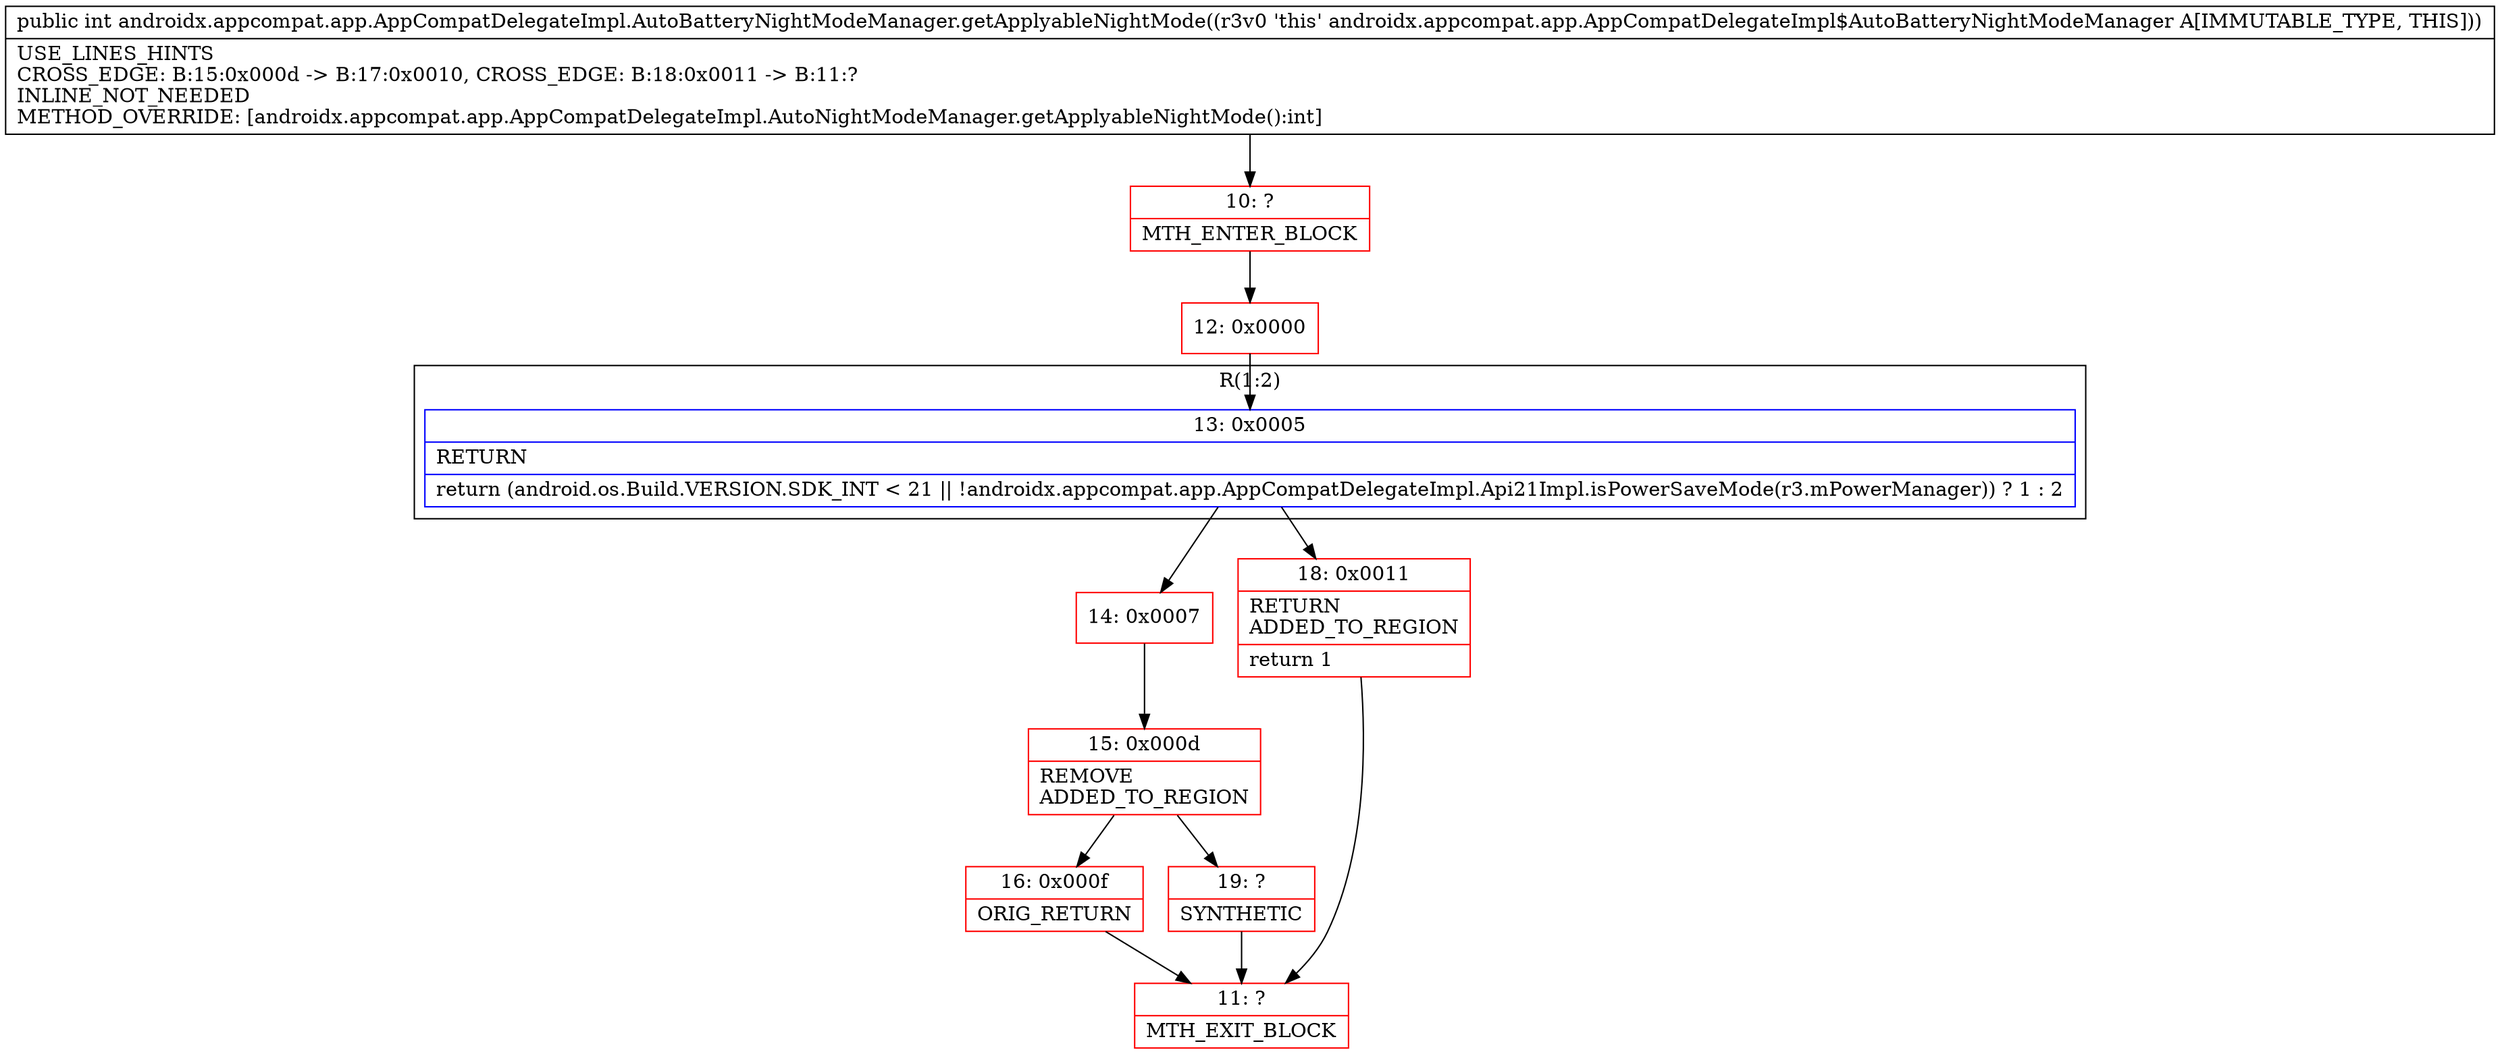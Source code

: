 digraph "CFG forandroidx.appcompat.app.AppCompatDelegateImpl.AutoBatteryNightModeManager.getApplyableNightMode()I" {
subgraph cluster_Region_68884297 {
label = "R(1:2)";
node [shape=record,color=blue];
Node_13 [shape=record,label="{13\:\ 0x0005|RETURN\l|return (android.os.Build.VERSION.SDK_INT \< 21 \|\| !androidx.appcompat.app.AppCompatDelegateImpl.Api21Impl.isPowerSaveMode(r3.mPowerManager)) ? 1 : 2\l}"];
}
Node_10 [shape=record,color=red,label="{10\:\ ?|MTH_ENTER_BLOCK\l}"];
Node_12 [shape=record,color=red,label="{12\:\ 0x0000}"];
Node_14 [shape=record,color=red,label="{14\:\ 0x0007}"];
Node_15 [shape=record,color=red,label="{15\:\ 0x000d|REMOVE\lADDED_TO_REGION\l}"];
Node_16 [shape=record,color=red,label="{16\:\ 0x000f|ORIG_RETURN\l}"];
Node_11 [shape=record,color=red,label="{11\:\ ?|MTH_EXIT_BLOCK\l}"];
Node_19 [shape=record,color=red,label="{19\:\ ?|SYNTHETIC\l}"];
Node_18 [shape=record,color=red,label="{18\:\ 0x0011|RETURN\lADDED_TO_REGION\l|return 1\l}"];
MethodNode[shape=record,label="{public int androidx.appcompat.app.AppCompatDelegateImpl.AutoBatteryNightModeManager.getApplyableNightMode((r3v0 'this' androidx.appcompat.app.AppCompatDelegateImpl$AutoBatteryNightModeManager A[IMMUTABLE_TYPE, THIS]))  | USE_LINES_HINTS\lCROSS_EDGE: B:15:0x000d \-\> B:17:0x0010, CROSS_EDGE: B:18:0x0011 \-\> B:11:?\lINLINE_NOT_NEEDED\lMETHOD_OVERRIDE: [androidx.appcompat.app.AppCompatDelegateImpl.AutoNightModeManager.getApplyableNightMode():int]\l}"];
MethodNode -> Node_10;Node_13 -> Node_14;
Node_13 -> Node_18;
Node_10 -> Node_12;
Node_12 -> Node_13;
Node_14 -> Node_15;
Node_15 -> Node_16;
Node_15 -> Node_19;
Node_16 -> Node_11;
Node_19 -> Node_11;
Node_18 -> Node_11;
}

